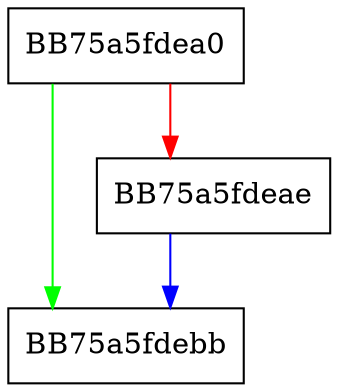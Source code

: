 digraph nrgv2_ismine {
  node [shape="box"];
  graph [splines=ortho];
  BB75a5fdea0 -> BB75a5fdebb [color="green"];
  BB75a5fdea0 -> BB75a5fdeae [color="red"];
  BB75a5fdeae -> BB75a5fdebb [color="blue"];
}